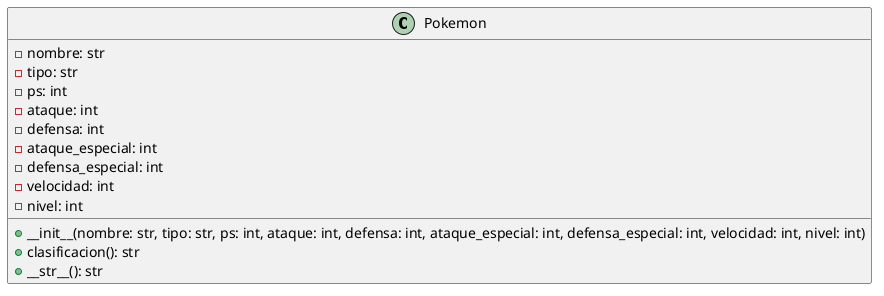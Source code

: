 @startuml
class Pokemon {
    - nombre: str
    - tipo: str
    - ps: int
    - ataque: int
    - defensa: int
    - ataque_especial: int
    - defensa_especial: int
    - velocidad: int
    - nivel: int
    + __init__(nombre: str, tipo: str, ps: int, ataque: int, defensa: int, ataque_especial: int, defensa_especial: int, velocidad: int, nivel: int)
    + clasificacion(): str
    + __str__(): str
}
@enduml